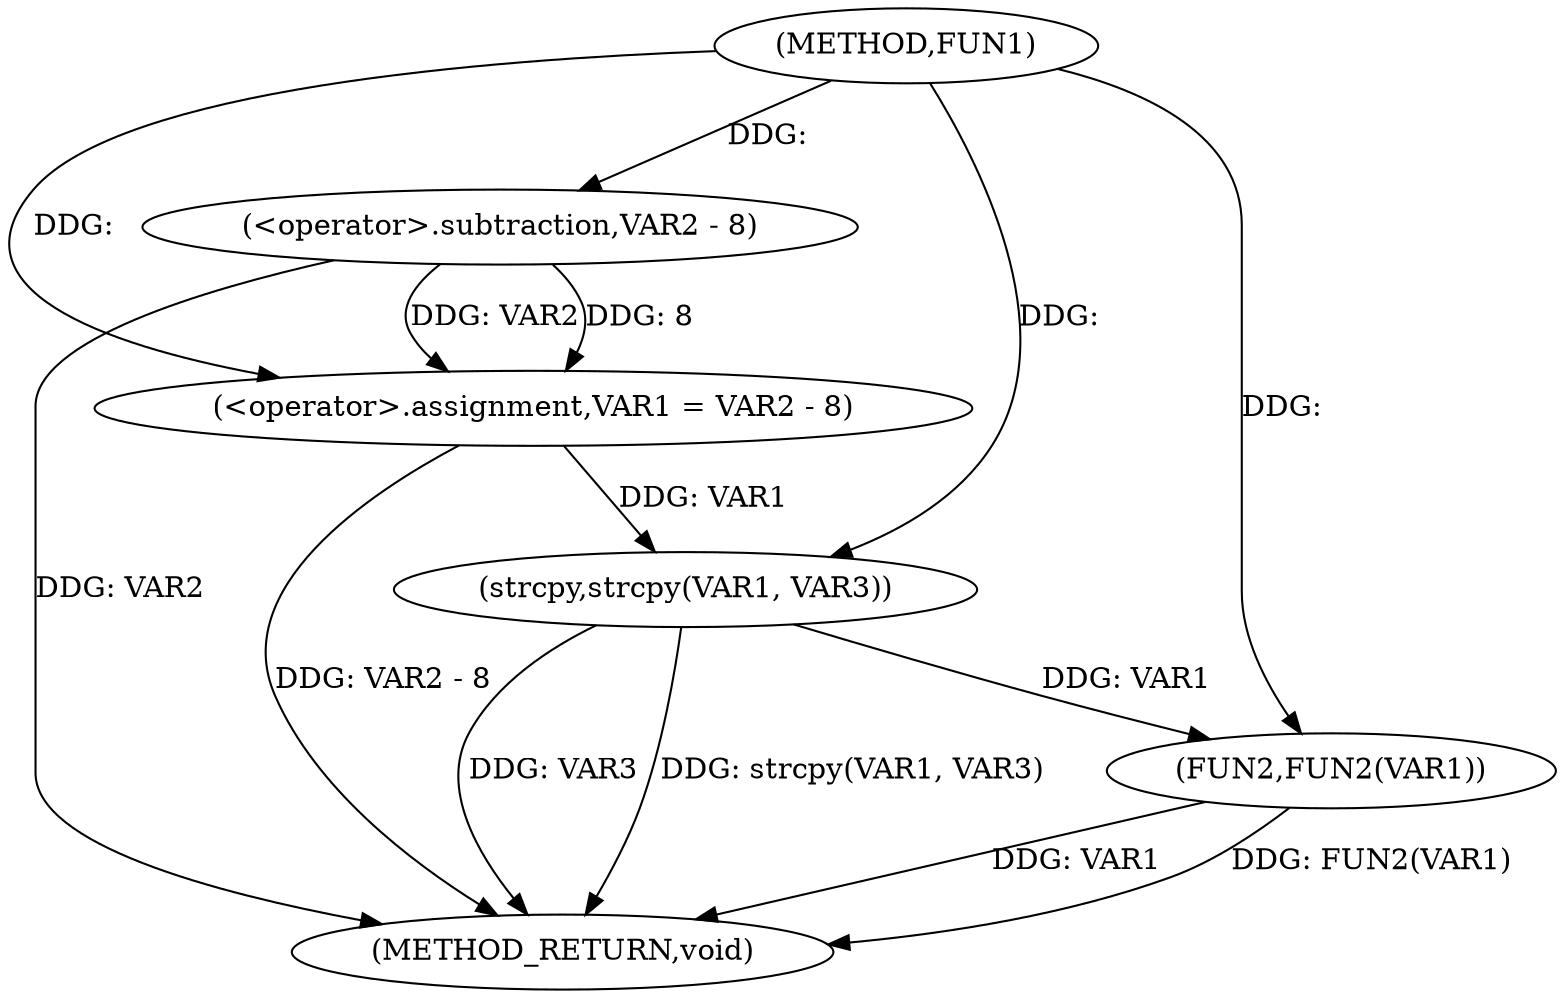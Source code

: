 digraph FUN1 {  
"1000100" [label = "(METHOD,FUN1)" ]
"1000118" [label = "(METHOD_RETURN,void)" ]
"1000106" [label = "(<operator>.assignment,VAR1 = VAR2 - 8)" ]
"1000108" [label = "(<operator>.subtraction,VAR2 - 8)" ]
"1000113" [label = "(strcpy,strcpy(VAR1, VAR3))" ]
"1000116" [label = "(FUN2,FUN2(VAR1))" ]
  "1000116" -> "1000118"  [ label = "DDG: VAR1"] 
  "1000106" -> "1000118"  [ label = "DDG: VAR2 - 8"] 
  "1000113" -> "1000118"  [ label = "DDG: VAR3"] 
  "1000113" -> "1000118"  [ label = "DDG: strcpy(VAR1, VAR3)"] 
  "1000116" -> "1000118"  [ label = "DDG: FUN2(VAR1)"] 
  "1000108" -> "1000118"  [ label = "DDG: VAR2"] 
  "1000108" -> "1000106"  [ label = "DDG: VAR2"] 
  "1000108" -> "1000106"  [ label = "DDG: 8"] 
  "1000100" -> "1000106"  [ label = "DDG: "] 
  "1000100" -> "1000108"  [ label = "DDG: "] 
  "1000106" -> "1000113"  [ label = "DDG: VAR1"] 
  "1000100" -> "1000113"  [ label = "DDG: "] 
  "1000113" -> "1000116"  [ label = "DDG: VAR1"] 
  "1000100" -> "1000116"  [ label = "DDG: "] 
}
